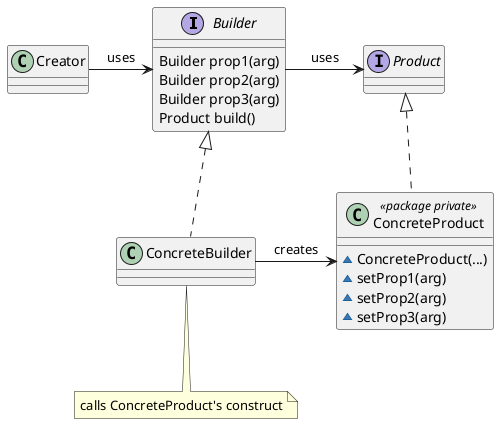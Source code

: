 @startuml

interface Builder {

    Builder prop1(arg)
    Builder prop2(arg)
    Builder prop3(arg)
    Product build()
}

class ConcreteBuilder {

}

interface Product

class ConcreteProduct << package private >> {
    ~ConcreteProduct(...)
    ~setProp1(arg)
    ~setProp2(arg)
    ~setProp3(arg)
}


Builder <|.down. ConcreteBuilder
Product <|.down. ConcreteProduct
Builder -right-> Product : uses
ConcreteBuilder -right-> ConcreteProduct : creates

note bottom of ConcreteBuilder
calls ConcreteProduct's construct
end note

class Creator

Creator -right-> Builder : uses


@enduml